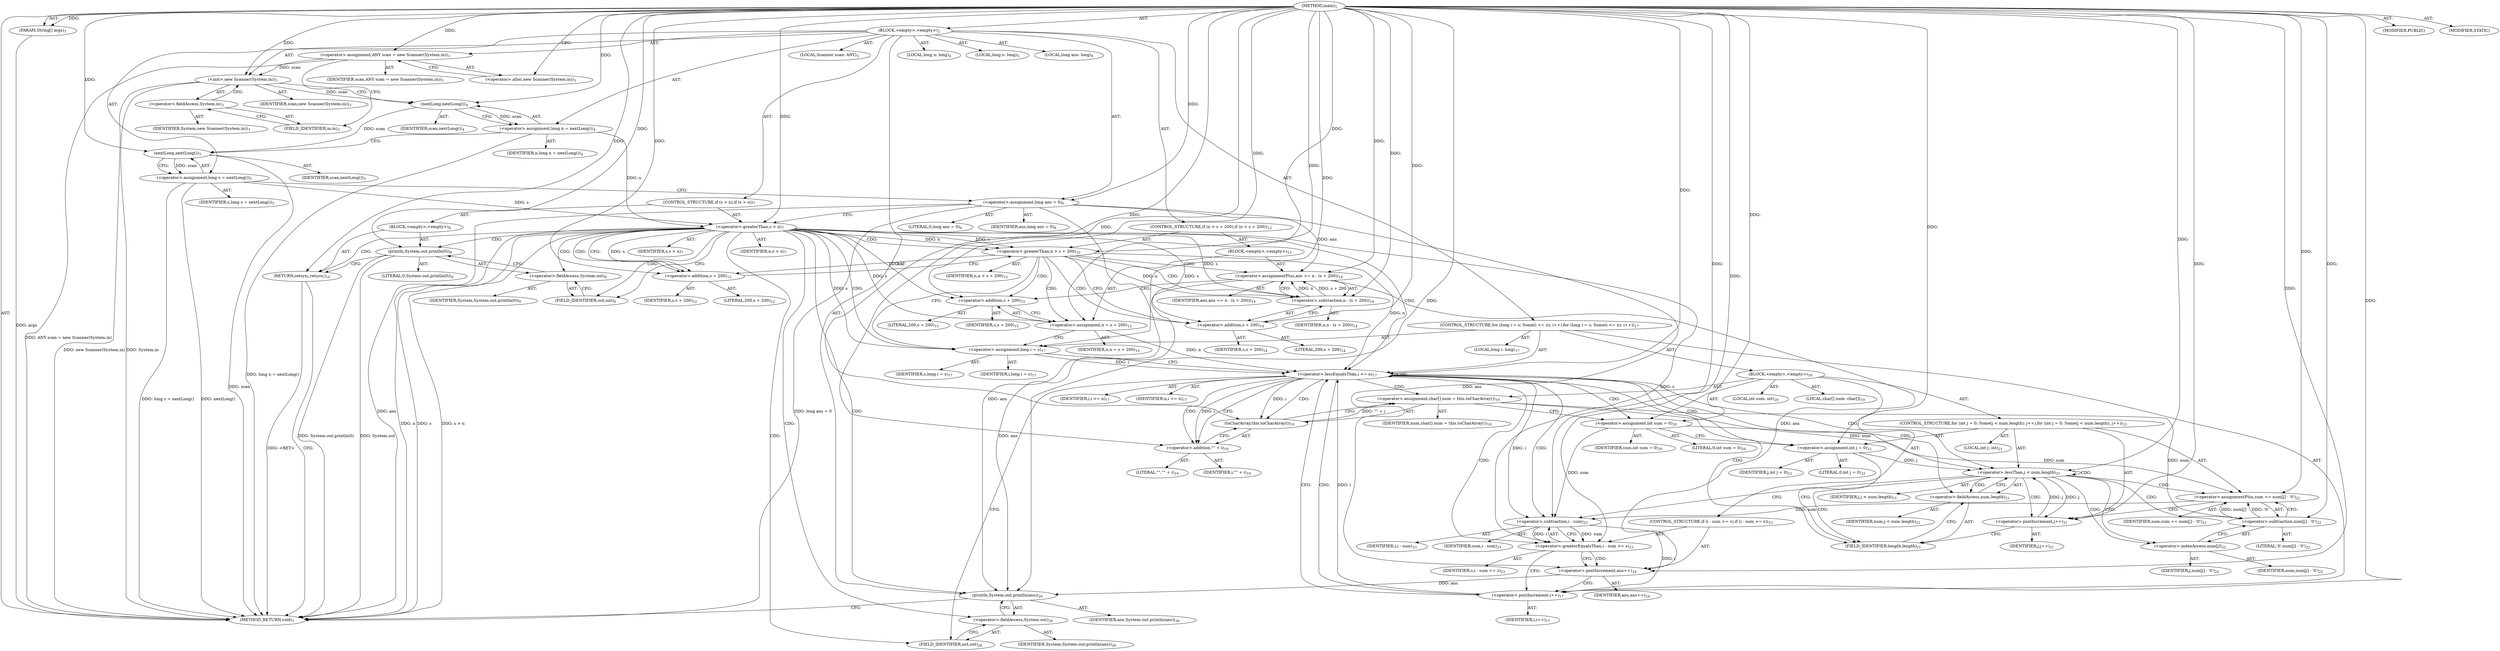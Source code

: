 digraph "main" {  
"19" [label = <(METHOD,main)<SUB>1</SUB>> ]
"20" [label = <(PARAM,String[] args)<SUB>1</SUB>> ]
"21" [label = <(BLOCK,&lt;empty&gt;,&lt;empty&gt;)<SUB>2</SUB>> ]
"4" [label = <(LOCAL,Scanner scan: ANY)<SUB>3</SUB>> ]
"22" [label = <(&lt;operator&gt;.assignment,ANY scan = new Scanner(System.in))<SUB>3</SUB>> ]
"23" [label = <(IDENTIFIER,scan,ANY scan = new Scanner(System.in))<SUB>3</SUB>> ]
"24" [label = <(&lt;operator&gt;.alloc,new Scanner(System.in))<SUB>3</SUB>> ]
"25" [label = <(&lt;init&gt;,new Scanner(System.in))<SUB>3</SUB>> ]
"3" [label = <(IDENTIFIER,scan,new Scanner(System.in))<SUB>3</SUB>> ]
"26" [label = <(&lt;operator&gt;.fieldAccess,System.in)<SUB>3</SUB>> ]
"27" [label = <(IDENTIFIER,System,new Scanner(System.in))<SUB>3</SUB>> ]
"28" [label = <(FIELD_IDENTIFIER,in,in)<SUB>3</SUB>> ]
"29" [label = <(LOCAL,long n: long)<SUB>4</SUB>> ]
"30" [label = <(&lt;operator&gt;.assignment,long n = nextLong())<SUB>4</SUB>> ]
"31" [label = <(IDENTIFIER,n,long n = nextLong())<SUB>4</SUB>> ]
"32" [label = <(nextLong,nextLong())<SUB>4</SUB>> ]
"33" [label = <(IDENTIFIER,scan,nextLong())<SUB>4</SUB>> ]
"34" [label = <(LOCAL,long s: long)<SUB>5</SUB>> ]
"35" [label = <(&lt;operator&gt;.assignment,long s = nextLong())<SUB>5</SUB>> ]
"36" [label = <(IDENTIFIER,s,long s = nextLong())<SUB>5</SUB>> ]
"37" [label = <(nextLong,nextLong())<SUB>5</SUB>> ]
"38" [label = <(IDENTIFIER,scan,nextLong())<SUB>5</SUB>> ]
"39" [label = <(LOCAL,long ans: long)<SUB>6</SUB>> ]
"40" [label = <(&lt;operator&gt;.assignment,long ans = 0)<SUB>6</SUB>> ]
"41" [label = <(IDENTIFIER,ans,long ans = 0)<SUB>6</SUB>> ]
"42" [label = <(LITERAL,0,long ans = 0)<SUB>6</SUB>> ]
"43" [label = <(CONTROL_STRUCTURE,if (s &gt; n),if (s &gt; n))<SUB>7</SUB>> ]
"44" [label = <(&lt;operator&gt;.greaterThan,s &gt; n)<SUB>7</SUB>> ]
"45" [label = <(IDENTIFIER,s,s &gt; n)<SUB>7</SUB>> ]
"46" [label = <(IDENTIFIER,n,s &gt; n)<SUB>7</SUB>> ]
"47" [label = <(BLOCK,&lt;empty&gt;,&lt;empty&gt;)<SUB>8</SUB>> ]
"48" [label = <(println,System.out.println(0))<SUB>9</SUB>> ]
"49" [label = <(&lt;operator&gt;.fieldAccess,System.out)<SUB>9</SUB>> ]
"50" [label = <(IDENTIFIER,System,System.out.println(0))<SUB>9</SUB>> ]
"51" [label = <(FIELD_IDENTIFIER,out,out)<SUB>9</SUB>> ]
"52" [label = <(LITERAL,0,System.out.println(0))<SUB>9</SUB>> ]
"53" [label = <(RETURN,return;,return;)<SUB>10</SUB>> ]
"54" [label = <(CONTROL_STRUCTURE,if (n &gt; s + 200),if (n &gt; s + 200))<SUB>12</SUB>> ]
"55" [label = <(&lt;operator&gt;.greaterThan,n &gt; s + 200)<SUB>12</SUB>> ]
"56" [label = <(IDENTIFIER,n,n &gt; s + 200)<SUB>12</SUB>> ]
"57" [label = <(&lt;operator&gt;.addition,s + 200)<SUB>12</SUB>> ]
"58" [label = <(IDENTIFIER,s,s + 200)<SUB>12</SUB>> ]
"59" [label = <(LITERAL,200,s + 200)<SUB>12</SUB>> ]
"60" [label = <(BLOCK,&lt;empty&gt;,&lt;empty&gt;)<SUB>13</SUB>> ]
"61" [label = <(&lt;operator&gt;.assignmentPlus,ans += n - (s + 200))<SUB>14</SUB>> ]
"62" [label = <(IDENTIFIER,ans,ans += n - (s + 200))<SUB>14</SUB>> ]
"63" [label = <(&lt;operator&gt;.subtraction,n - (s + 200))<SUB>14</SUB>> ]
"64" [label = <(IDENTIFIER,n,n - (s + 200))<SUB>14</SUB>> ]
"65" [label = <(&lt;operator&gt;.addition,s + 200)<SUB>14</SUB>> ]
"66" [label = <(IDENTIFIER,s,s + 200)<SUB>14</SUB>> ]
"67" [label = <(LITERAL,200,s + 200)<SUB>14</SUB>> ]
"68" [label = <(&lt;operator&gt;.assignment,n = s + 200)<SUB>15</SUB>> ]
"69" [label = <(IDENTIFIER,n,n = s + 200)<SUB>15</SUB>> ]
"70" [label = <(&lt;operator&gt;.addition,s + 200)<SUB>15</SUB>> ]
"71" [label = <(IDENTIFIER,s,s + 200)<SUB>15</SUB>> ]
"72" [label = <(LITERAL,200,s + 200)<SUB>15</SUB>> ]
"73" [label = <(CONTROL_STRUCTURE,for (long i = s; Some(i &lt;= n); i++),for (long i = s; Some(i &lt;= n); i++))<SUB>17</SUB>> ]
"74" [label = <(LOCAL,long i: long)<SUB>17</SUB>> ]
"75" [label = <(&lt;operator&gt;.assignment,long i = s)<SUB>17</SUB>> ]
"76" [label = <(IDENTIFIER,i,long i = s)<SUB>17</SUB>> ]
"77" [label = <(IDENTIFIER,s,long i = s)<SUB>17</SUB>> ]
"78" [label = <(&lt;operator&gt;.lessEqualsThan,i &lt;= n)<SUB>17</SUB>> ]
"79" [label = <(IDENTIFIER,i,i &lt;= n)<SUB>17</SUB>> ]
"80" [label = <(IDENTIFIER,n,i &lt;= n)<SUB>17</SUB>> ]
"81" [label = <(&lt;operator&gt;.postIncrement,i++)<SUB>17</SUB>> ]
"82" [label = <(IDENTIFIER,i,i++)<SUB>17</SUB>> ]
"83" [label = <(BLOCK,&lt;empty&gt;,&lt;empty&gt;)<SUB>18</SUB>> ]
"84" [label = <(LOCAL,char[] num: char[])<SUB>19</SUB>> ]
"85" [label = <(&lt;operator&gt;.assignment,char[] num = this.toCharArray())<SUB>19</SUB>> ]
"86" [label = <(IDENTIFIER,num,char[] num = this.toCharArray())<SUB>19</SUB>> ]
"87" [label = <(toCharArray,this.toCharArray())<SUB>19</SUB>> ]
"88" [label = <(&lt;operator&gt;.addition,&quot;&quot; + i)<SUB>19</SUB>> ]
"89" [label = <(LITERAL,&quot;&quot;,&quot;&quot; + i)<SUB>19</SUB>> ]
"90" [label = <(IDENTIFIER,i,&quot;&quot; + i)<SUB>19</SUB>> ]
"91" [label = <(LOCAL,int sum: int)<SUB>20</SUB>> ]
"92" [label = <(&lt;operator&gt;.assignment,int sum = 0)<SUB>20</SUB>> ]
"93" [label = <(IDENTIFIER,sum,int sum = 0)<SUB>20</SUB>> ]
"94" [label = <(LITERAL,0,int sum = 0)<SUB>20</SUB>> ]
"95" [label = <(CONTROL_STRUCTURE,for (int j = 0; Some(j &lt; num.length); j++),for (int j = 0; Some(j &lt; num.length); j++))<SUB>21</SUB>> ]
"96" [label = <(LOCAL,int j: int)<SUB>21</SUB>> ]
"97" [label = <(&lt;operator&gt;.assignment,int j = 0)<SUB>21</SUB>> ]
"98" [label = <(IDENTIFIER,j,int j = 0)<SUB>21</SUB>> ]
"99" [label = <(LITERAL,0,int j = 0)<SUB>21</SUB>> ]
"100" [label = <(&lt;operator&gt;.lessThan,j &lt; num.length)<SUB>21</SUB>> ]
"101" [label = <(IDENTIFIER,j,j &lt; num.length)<SUB>21</SUB>> ]
"102" [label = <(&lt;operator&gt;.fieldAccess,num.length)<SUB>21</SUB>> ]
"103" [label = <(IDENTIFIER,num,j &lt; num.length)<SUB>21</SUB>> ]
"104" [label = <(FIELD_IDENTIFIER,length,length)<SUB>21</SUB>> ]
"105" [label = <(&lt;operator&gt;.postIncrement,j++)<SUB>21</SUB>> ]
"106" [label = <(IDENTIFIER,j,j++)<SUB>21</SUB>> ]
"107" [label = <(&lt;operator&gt;.assignmentPlus,sum += num[j] - '0')<SUB>22</SUB>> ]
"108" [label = <(IDENTIFIER,sum,sum += num[j] - '0')<SUB>22</SUB>> ]
"109" [label = <(&lt;operator&gt;.subtraction,num[j] - '0')<SUB>22</SUB>> ]
"110" [label = <(&lt;operator&gt;.indexAccess,num[j])<SUB>22</SUB>> ]
"111" [label = <(IDENTIFIER,num,num[j] - '0')<SUB>22</SUB>> ]
"112" [label = <(IDENTIFIER,j,num[j] - '0')<SUB>22</SUB>> ]
"113" [label = <(LITERAL,'0',num[j] - '0')<SUB>22</SUB>> ]
"114" [label = <(CONTROL_STRUCTURE,if (i - sum &gt;= s),if (i - sum &gt;= s))<SUB>23</SUB>> ]
"115" [label = <(&lt;operator&gt;.greaterEqualsThan,i - sum &gt;= s)<SUB>23</SUB>> ]
"116" [label = <(&lt;operator&gt;.subtraction,i - sum)<SUB>23</SUB>> ]
"117" [label = <(IDENTIFIER,i,i - sum)<SUB>23</SUB>> ]
"118" [label = <(IDENTIFIER,sum,i - sum)<SUB>23</SUB>> ]
"119" [label = <(IDENTIFIER,s,i - sum &gt;= s)<SUB>23</SUB>> ]
"120" [label = <(&lt;operator&gt;.postIncrement,ans++)<SUB>24</SUB>> ]
"121" [label = <(IDENTIFIER,ans,ans++)<SUB>24</SUB>> ]
"122" [label = <(println,System.out.println(ans))<SUB>26</SUB>> ]
"123" [label = <(&lt;operator&gt;.fieldAccess,System.out)<SUB>26</SUB>> ]
"124" [label = <(IDENTIFIER,System,System.out.println(ans))<SUB>26</SUB>> ]
"125" [label = <(FIELD_IDENTIFIER,out,out)<SUB>26</SUB>> ]
"126" [label = <(IDENTIFIER,ans,System.out.println(ans))<SUB>26</SUB>> ]
"127" [label = <(MODIFIER,PUBLIC)> ]
"128" [label = <(MODIFIER,STATIC)> ]
"129" [label = <(METHOD_RETURN,void)<SUB>1</SUB>> ]
  "19" -> "20"  [ label = "AST: "] 
  "19" -> "21"  [ label = "AST: "] 
  "19" -> "127"  [ label = "AST: "] 
  "19" -> "128"  [ label = "AST: "] 
  "19" -> "129"  [ label = "AST: "] 
  "21" -> "4"  [ label = "AST: "] 
  "21" -> "22"  [ label = "AST: "] 
  "21" -> "25"  [ label = "AST: "] 
  "21" -> "29"  [ label = "AST: "] 
  "21" -> "30"  [ label = "AST: "] 
  "21" -> "34"  [ label = "AST: "] 
  "21" -> "35"  [ label = "AST: "] 
  "21" -> "39"  [ label = "AST: "] 
  "21" -> "40"  [ label = "AST: "] 
  "21" -> "43"  [ label = "AST: "] 
  "21" -> "54"  [ label = "AST: "] 
  "21" -> "73"  [ label = "AST: "] 
  "21" -> "122"  [ label = "AST: "] 
  "22" -> "23"  [ label = "AST: "] 
  "22" -> "24"  [ label = "AST: "] 
  "25" -> "3"  [ label = "AST: "] 
  "25" -> "26"  [ label = "AST: "] 
  "26" -> "27"  [ label = "AST: "] 
  "26" -> "28"  [ label = "AST: "] 
  "30" -> "31"  [ label = "AST: "] 
  "30" -> "32"  [ label = "AST: "] 
  "32" -> "33"  [ label = "AST: "] 
  "35" -> "36"  [ label = "AST: "] 
  "35" -> "37"  [ label = "AST: "] 
  "37" -> "38"  [ label = "AST: "] 
  "40" -> "41"  [ label = "AST: "] 
  "40" -> "42"  [ label = "AST: "] 
  "43" -> "44"  [ label = "AST: "] 
  "43" -> "47"  [ label = "AST: "] 
  "44" -> "45"  [ label = "AST: "] 
  "44" -> "46"  [ label = "AST: "] 
  "47" -> "48"  [ label = "AST: "] 
  "47" -> "53"  [ label = "AST: "] 
  "48" -> "49"  [ label = "AST: "] 
  "48" -> "52"  [ label = "AST: "] 
  "49" -> "50"  [ label = "AST: "] 
  "49" -> "51"  [ label = "AST: "] 
  "54" -> "55"  [ label = "AST: "] 
  "54" -> "60"  [ label = "AST: "] 
  "55" -> "56"  [ label = "AST: "] 
  "55" -> "57"  [ label = "AST: "] 
  "57" -> "58"  [ label = "AST: "] 
  "57" -> "59"  [ label = "AST: "] 
  "60" -> "61"  [ label = "AST: "] 
  "60" -> "68"  [ label = "AST: "] 
  "61" -> "62"  [ label = "AST: "] 
  "61" -> "63"  [ label = "AST: "] 
  "63" -> "64"  [ label = "AST: "] 
  "63" -> "65"  [ label = "AST: "] 
  "65" -> "66"  [ label = "AST: "] 
  "65" -> "67"  [ label = "AST: "] 
  "68" -> "69"  [ label = "AST: "] 
  "68" -> "70"  [ label = "AST: "] 
  "70" -> "71"  [ label = "AST: "] 
  "70" -> "72"  [ label = "AST: "] 
  "73" -> "74"  [ label = "AST: "] 
  "73" -> "75"  [ label = "AST: "] 
  "73" -> "78"  [ label = "AST: "] 
  "73" -> "81"  [ label = "AST: "] 
  "73" -> "83"  [ label = "AST: "] 
  "75" -> "76"  [ label = "AST: "] 
  "75" -> "77"  [ label = "AST: "] 
  "78" -> "79"  [ label = "AST: "] 
  "78" -> "80"  [ label = "AST: "] 
  "81" -> "82"  [ label = "AST: "] 
  "83" -> "84"  [ label = "AST: "] 
  "83" -> "85"  [ label = "AST: "] 
  "83" -> "91"  [ label = "AST: "] 
  "83" -> "92"  [ label = "AST: "] 
  "83" -> "95"  [ label = "AST: "] 
  "83" -> "114"  [ label = "AST: "] 
  "85" -> "86"  [ label = "AST: "] 
  "85" -> "87"  [ label = "AST: "] 
  "87" -> "88"  [ label = "AST: "] 
  "88" -> "89"  [ label = "AST: "] 
  "88" -> "90"  [ label = "AST: "] 
  "92" -> "93"  [ label = "AST: "] 
  "92" -> "94"  [ label = "AST: "] 
  "95" -> "96"  [ label = "AST: "] 
  "95" -> "97"  [ label = "AST: "] 
  "95" -> "100"  [ label = "AST: "] 
  "95" -> "105"  [ label = "AST: "] 
  "95" -> "107"  [ label = "AST: "] 
  "97" -> "98"  [ label = "AST: "] 
  "97" -> "99"  [ label = "AST: "] 
  "100" -> "101"  [ label = "AST: "] 
  "100" -> "102"  [ label = "AST: "] 
  "102" -> "103"  [ label = "AST: "] 
  "102" -> "104"  [ label = "AST: "] 
  "105" -> "106"  [ label = "AST: "] 
  "107" -> "108"  [ label = "AST: "] 
  "107" -> "109"  [ label = "AST: "] 
  "109" -> "110"  [ label = "AST: "] 
  "109" -> "113"  [ label = "AST: "] 
  "110" -> "111"  [ label = "AST: "] 
  "110" -> "112"  [ label = "AST: "] 
  "114" -> "115"  [ label = "AST: "] 
  "114" -> "120"  [ label = "AST: "] 
  "115" -> "116"  [ label = "AST: "] 
  "115" -> "119"  [ label = "AST: "] 
  "116" -> "117"  [ label = "AST: "] 
  "116" -> "118"  [ label = "AST: "] 
  "120" -> "121"  [ label = "AST: "] 
  "122" -> "123"  [ label = "AST: "] 
  "122" -> "126"  [ label = "AST: "] 
  "123" -> "124"  [ label = "AST: "] 
  "123" -> "125"  [ label = "AST: "] 
  "22" -> "28"  [ label = "CFG: "] 
  "25" -> "32"  [ label = "CFG: "] 
  "30" -> "37"  [ label = "CFG: "] 
  "35" -> "40"  [ label = "CFG: "] 
  "40" -> "44"  [ label = "CFG: "] 
  "122" -> "129"  [ label = "CFG: "] 
  "24" -> "22"  [ label = "CFG: "] 
  "26" -> "25"  [ label = "CFG: "] 
  "32" -> "30"  [ label = "CFG: "] 
  "37" -> "35"  [ label = "CFG: "] 
  "44" -> "51"  [ label = "CFG: "] 
  "44" -> "57"  [ label = "CFG: "] 
  "55" -> "65"  [ label = "CFG: "] 
  "55" -> "75"  [ label = "CFG: "] 
  "75" -> "78"  [ label = "CFG: "] 
  "78" -> "88"  [ label = "CFG: "] 
  "78" -> "125"  [ label = "CFG: "] 
  "81" -> "78"  [ label = "CFG: "] 
  "123" -> "122"  [ label = "CFG: "] 
  "28" -> "26"  [ label = "CFG: "] 
  "48" -> "53"  [ label = "CFG: "] 
  "53" -> "129"  [ label = "CFG: "] 
  "57" -> "55"  [ label = "CFG: "] 
  "61" -> "70"  [ label = "CFG: "] 
  "68" -> "75"  [ label = "CFG: "] 
  "85" -> "92"  [ label = "CFG: "] 
  "92" -> "97"  [ label = "CFG: "] 
  "125" -> "123"  [ label = "CFG: "] 
  "49" -> "48"  [ label = "CFG: "] 
  "63" -> "61"  [ label = "CFG: "] 
  "70" -> "68"  [ label = "CFG: "] 
  "87" -> "85"  [ label = "CFG: "] 
  "97" -> "104"  [ label = "CFG: "] 
  "100" -> "110"  [ label = "CFG: "] 
  "100" -> "116"  [ label = "CFG: "] 
  "105" -> "104"  [ label = "CFG: "] 
  "107" -> "105"  [ label = "CFG: "] 
  "115" -> "120"  [ label = "CFG: "] 
  "115" -> "81"  [ label = "CFG: "] 
  "120" -> "81"  [ label = "CFG: "] 
  "51" -> "49"  [ label = "CFG: "] 
  "65" -> "63"  [ label = "CFG: "] 
  "88" -> "87"  [ label = "CFG: "] 
  "102" -> "100"  [ label = "CFG: "] 
  "109" -> "107"  [ label = "CFG: "] 
  "116" -> "115"  [ label = "CFG: "] 
  "104" -> "102"  [ label = "CFG: "] 
  "110" -> "109"  [ label = "CFG: "] 
  "19" -> "24"  [ label = "CFG: "] 
  "53" -> "129"  [ label = "DDG: &lt;RET&gt;"] 
  "20" -> "129"  [ label = "DDG: args"] 
  "22" -> "129"  [ label = "DDG: ANY scan = new Scanner(System.in)"] 
  "25" -> "129"  [ label = "DDG: System.in"] 
  "25" -> "129"  [ label = "DDG: new Scanner(System.in)"] 
  "30" -> "129"  [ label = "DDG: long n = nextLong()"] 
  "37" -> "129"  [ label = "DDG: scan"] 
  "35" -> "129"  [ label = "DDG: nextLong()"] 
  "35" -> "129"  [ label = "DDG: long s = nextLong()"] 
  "40" -> "129"  [ label = "DDG: ans"] 
  "40" -> "129"  [ label = "DDG: long ans = 0"] 
  "44" -> "129"  [ label = "DDG: s"] 
  "44" -> "129"  [ label = "DDG: n"] 
  "44" -> "129"  [ label = "DDG: s &gt; n"] 
  "48" -> "129"  [ label = "DDG: System.out"] 
  "48" -> "129"  [ label = "DDG: System.out.println(0)"] 
  "19" -> "20"  [ label = "DDG: "] 
  "19" -> "22"  [ label = "DDG: "] 
  "32" -> "30"  [ label = "DDG: scan"] 
  "37" -> "35"  [ label = "DDG: scan"] 
  "19" -> "40"  [ label = "DDG: "] 
  "22" -> "25"  [ label = "DDG: scan"] 
  "19" -> "25"  [ label = "DDG: "] 
  "19" -> "75"  [ label = "DDG: "] 
  "44" -> "75"  [ label = "DDG: s"] 
  "40" -> "122"  [ label = "DDG: ans"] 
  "61" -> "122"  [ label = "DDG: ans"] 
  "120" -> "122"  [ label = "DDG: ans"] 
  "19" -> "122"  [ label = "DDG: "] 
  "25" -> "32"  [ label = "DDG: scan"] 
  "19" -> "32"  [ label = "DDG: "] 
  "32" -> "37"  [ label = "DDG: scan"] 
  "19" -> "37"  [ label = "DDG: "] 
  "35" -> "44"  [ label = "DDG: s"] 
  "19" -> "44"  [ label = "DDG: "] 
  "30" -> "44"  [ label = "DDG: n"] 
  "19" -> "53"  [ label = "DDG: "] 
  "44" -> "55"  [ label = "DDG: n"] 
  "19" -> "55"  [ label = "DDG: "] 
  "44" -> "55"  [ label = "DDG: s"] 
  "63" -> "61"  [ label = "DDG: n"] 
  "63" -> "61"  [ label = "DDG: s + 200"] 
  "19" -> "68"  [ label = "DDG: "] 
  "44" -> "68"  [ label = "DDG: s"] 
  "75" -> "78"  [ label = "DDG: i"] 
  "81" -> "78"  [ label = "DDG: i"] 
  "19" -> "78"  [ label = "DDG: "] 
  "55" -> "78"  [ label = "DDG: n"] 
  "68" -> "78"  [ label = "DDG: n"] 
  "116" -> "81"  [ label = "DDG: i"] 
  "19" -> "81"  [ label = "DDG: "] 
  "87" -> "85"  [ label = "DDG: &quot;&quot; + i"] 
  "19" -> "92"  [ label = "DDG: "] 
  "19" -> "48"  [ label = "DDG: "] 
  "44" -> "57"  [ label = "DDG: s"] 
  "19" -> "57"  [ label = "DDG: "] 
  "40" -> "61"  [ label = "DDG: ans"] 
  "19" -> "61"  [ label = "DDG: "] 
  "19" -> "97"  [ label = "DDG: "] 
  "109" -> "107"  [ label = "DDG: num[j]"] 
  "109" -> "107"  [ label = "DDG: '0'"] 
  "55" -> "63"  [ label = "DDG: n"] 
  "19" -> "63"  [ label = "DDG: "] 
  "44" -> "63"  [ label = "DDG: s"] 
  "19" -> "70"  [ label = "DDG: "] 
  "44" -> "70"  [ label = "DDG: s"] 
  "19" -> "87"  [ label = "DDG: "] 
  "78" -> "87"  [ label = "DDG: i"] 
  "97" -> "100"  [ label = "DDG: j"] 
  "105" -> "100"  [ label = "DDG: j"] 
  "19" -> "100"  [ label = "DDG: "] 
  "85" -> "100"  [ label = "DDG: num"] 
  "100" -> "105"  [ label = "DDG: j"] 
  "19" -> "105"  [ label = "DDG: "] 
  "92" -> "107"  [ label = "DDG: sum"] 
  "19" -> "107"  [ label = "DDG: "] 
  "116" -> "115"  [ label = "DDG: i"] 
  "116" -> "115"  [ label = "DDG: sum"] 
  "19" -> "115"  [ label = "DDG: "] 
  "44" -> "115"  [ label = "DDG: s"] 
  "40" -> "120"  [ label = "DDG: ans"] 
  "61" -> "120"  [ label = "DDG: ans"] 
  "19" -> "120"  [ label = "DDG: "] 
  "19" -> "65"  [ label = "DDG: "] 
  "44" -> "65"  [ label = "DDG: s"] 
  "19" -> "88"  [ label = "DDG: "] 
  "78" -> "88"  [ label = "DDG: i"] 
  "85" -> "109"  [ label = "DDG: num"] 
  "19" -> "109"  [ label = "DDG: "] 
  "19" -> "116"  [ label = "DDG: "] 
  "78" -> "116"  [ label = "DDG: i"] 
  "92" -> "116"  [ label = "DDG: sum"] 
  "107" -> "116"  [ label = "DDG: sum"] 
  "44" -> "48"  [ label = "CDG: "] 
  "44" -> "49"  [ label = "CDG: "] 
  "44" -> "51"  [ label = "CDG: "] 
  "44" -> "57"  [ label = "CDG: "] 
  "44" -> "75"  [ label = "CDG: "] 
  "44" -> "122"  [ label = "CDG: "] 
  "44" -> "123"  [ label = "CDG: "] 
  "44" -> "53"  [ label = "CDG: "] 
  "44" -> "55"  [ label = "CDG: "] 
  "44" -> "125"  [ label = "CDG: "] 
  "44" -> "78"  [ label = "CDG: "] 
  "55" -> "68"  [ label = "CDG: "] 
  "55" -> "65"  [ label = "CDG: "] 
  "55" -> "61"  [ label = "CDG: "] 
  "55" -> "70"  [ label = "CDG: "] 
  "55" -> "63"  [ label = "CDG: "] 
  "78" -> "115"  [ label = "CDG: "] 
  "78" -> "116"  [ label = "CDG: "] 
  "78" -> "81"  [ label = "CDG: "] 
  "78" -> "102"  [ label = "CDG: "] 
  "78" -> "85"  [ label = "CDG: "] 
  "78" -> "104"  [ label = "CDG: "] 
  "78" -> "92"  [ label = "CDG: "] 
  "78" -> "87"  [ label = "CDG: "] 
  "78" -> "97"  [ label = "CDG: "] 
  "78" -> "100"  [ label = "CDG: "] 
  "78" -> "88"  [ label = "CDG: "] 
  "78" -> "78"  [ label = "CDG: "] 
  "100" -> "107"  [ label = "CDG: "] 
  "100" -> "102"  [ label = "CDG: "] 
  "100" -> "104"  [ label = "CDG: "] 
  "100" -> "105"  [ label = "CDG: "] 
  "100" -> "100"  [ label = "CDG: "] 
  "100" -> "110"  [ label = "CDG: "] 
  "100" -> "109"  [ label = "CDG: "] 
  "115" -> "120"  [ label = "CDG: "] 
}
